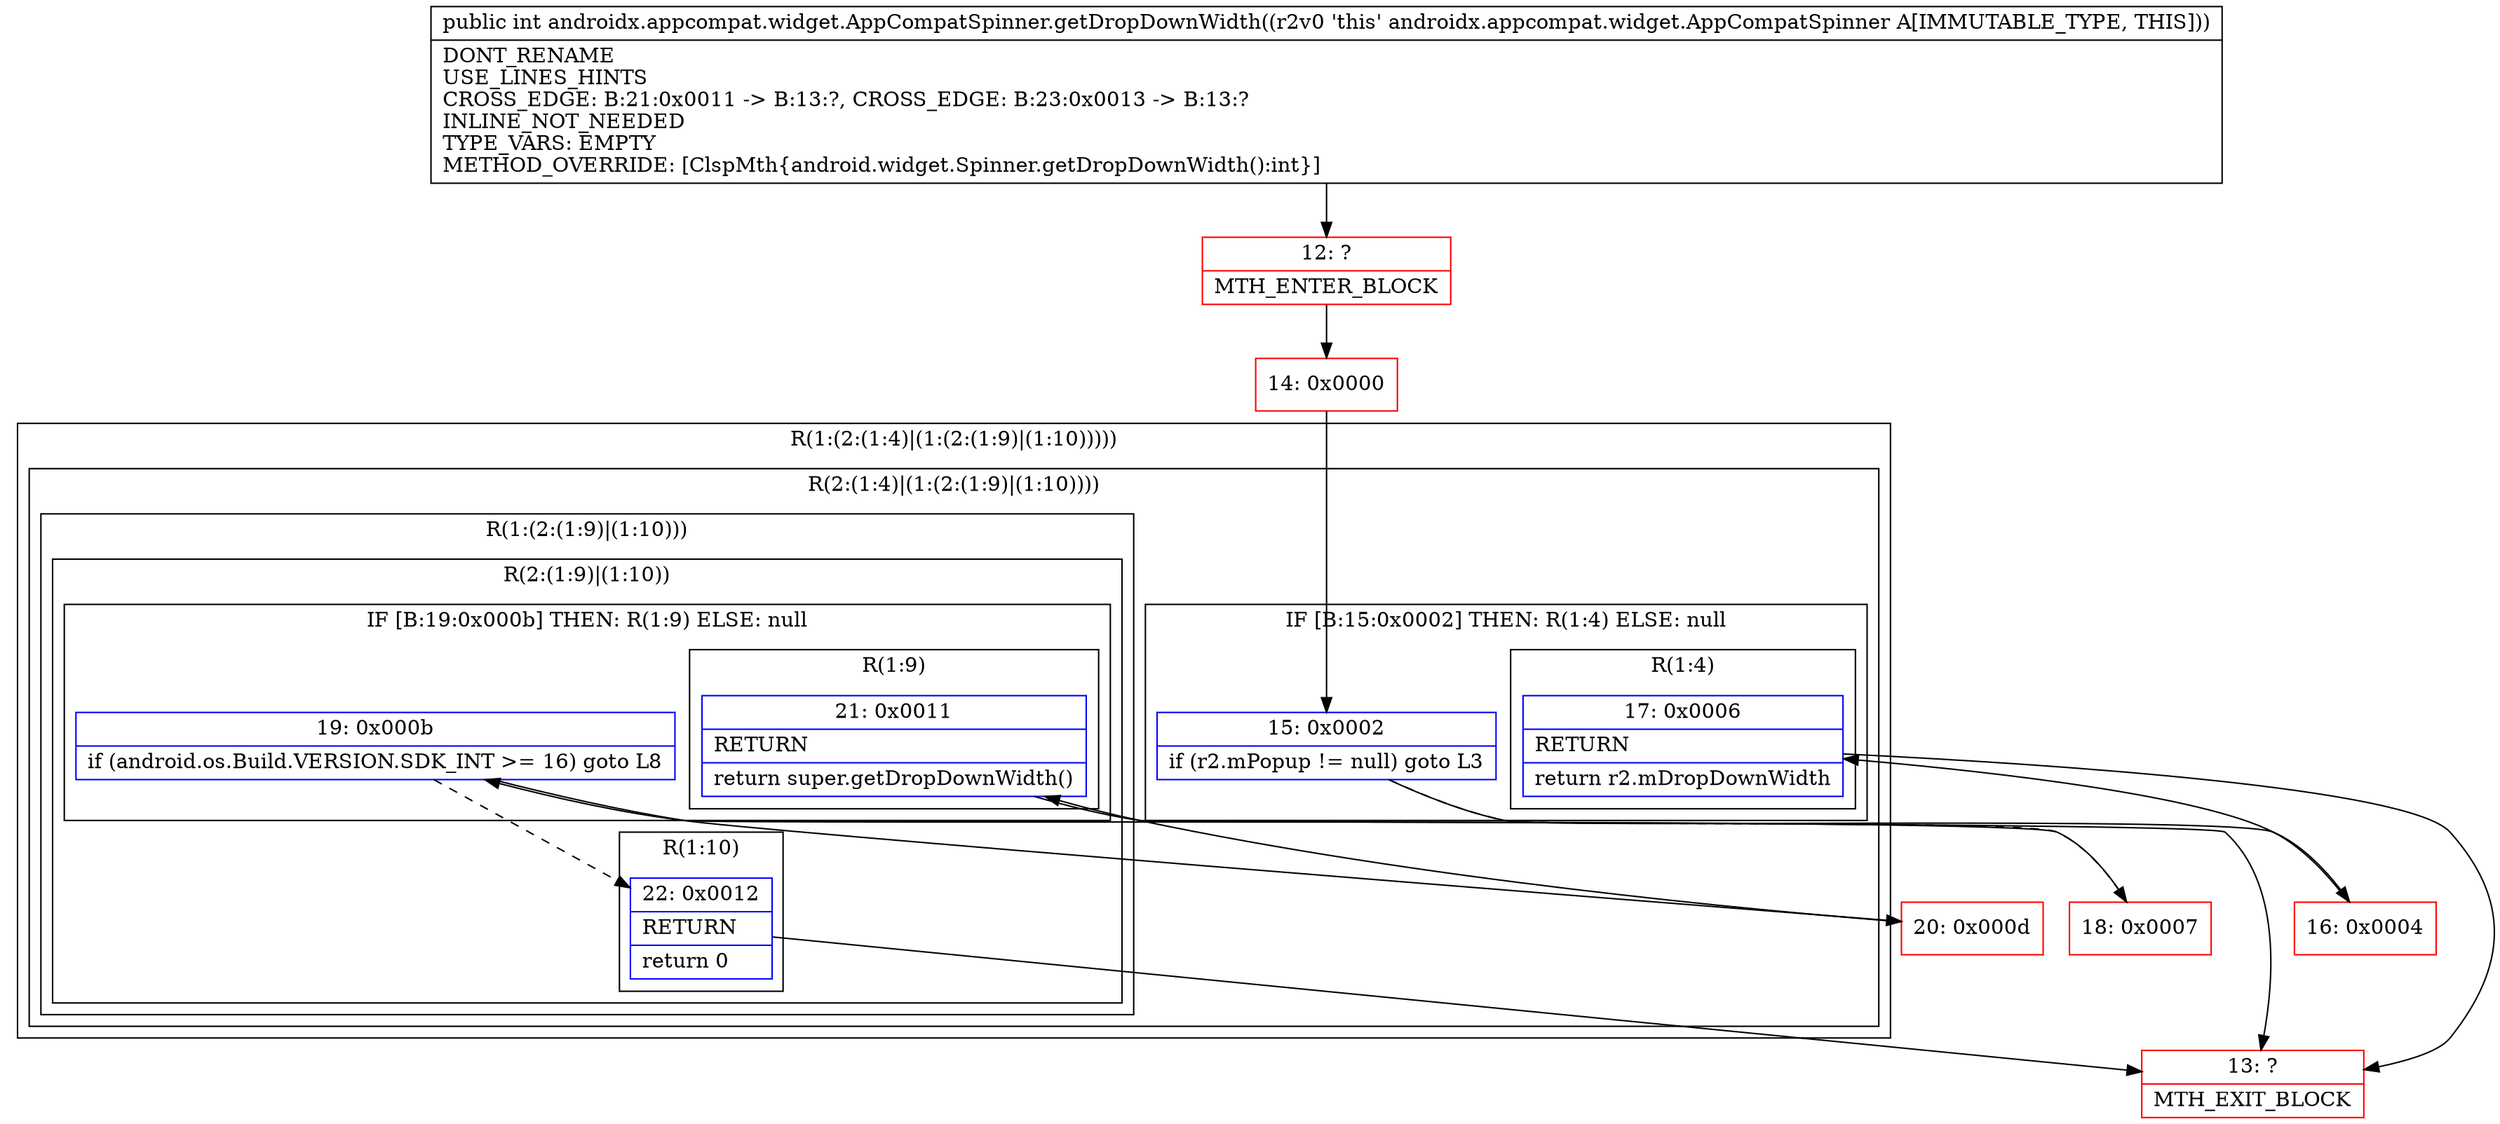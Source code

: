 digraph "CFG forandroidx.appcompat.widget.AppCompatSpinner.getDropDownWidth()I" {
subgraph cluster_Region_263749571 {
label = "R(1:(2:(1:4)|(1:(2:(1:9)|(1:10)))))";
node [shape=record,color=blue];
subgraph cluster_Region_1441672857 {
label = "R(2:(1:4)|(1:(2:(1:9)|(1:10))))";
node [shape=record,color=blue];
subgraph cluster_IfRegion_1048560069 {
label = "IF [B:15:0x0002] THEN: R(1:4) ELSE: null";
node [shape=record,color=blue];
Node_15 [shape=record,label="{15\:\ 0x0002|if (r2.mPopup != null) goto L3\l}"];
subgraph cluster_Region_1419458346 {
label = "R(1:4)";
node [shape=record,color=blue];
Node_17 [shape=record,label="{17\:\ 0x0006|RETURN\l|return r2.mDropDownWidth\l}"];
}
}
subgraph cluster_Region_412159005 {
label = "R(1:(2:(1:9)|(1:10)))";
node [shape=record,color=blue];
subgraph cluster_Region_1009738608 {
label = "R(2:(1:9)|(1:10))";
node [shape=record,color=blue];
subgraph cluster_IfRegion_2090790105 {
label = "IF [B:19:0x000b] THEN: R(1:9) ELSE: null";
node [shape=record,color=blue];
Node_19 [shape=record,label="{19\:\ 0x000b|if (android.os.Build.VERSION.SDK_INT \>= 16) goto L8\l}"];
subgraph cluster_Region_1907467783 {
label = "R(1:9)";
node [shape=record,color=blue];
Node_21 [shape=record,label="{21\:\ 0x0011|RETURN\l|return super.getDropDownWidth()\l}"];
}
}
subgraph cluster_Region_1632681416 {
label = "R(1:10)";
node [shape=record,color=blue];
Node_22 [shape=record,label="{22\:\ 0x0012|RETURN\l|return 0\l}"];
}
}
}
}
}
Node_12 [shape=record,color=red,label="{12\:\ ?|MTH_ENTER_BLOCK\l}"];
Node_14 [shape=record,color=red,label="{14\:\ 0x0000}"];
Node_16 [shape=record,color=red,label="{16\:\ 0x0004}"];
Node_13 [shape=record,color=red,label="{13\:\ ?|MTH_EXIT_BLOCK\l}"];
Node_18 [shape=record,color=red,label="{18\:\ 0x0007}"];
Node_20 [shape=record,color=red,label="{20\:\ 0x000d}"];
MethodNode[shape=record,label="{public int androidx.appcompat.widget.AppCompatSpinner.getDropDownWidth((r2v0 'this' androidx.appcompat.widget.AppCompatSpinner A[IMMUTABLE_TYPE, THIS]))  | DONT_RENAME\lUSE_LINES_HINTS\lCROSS_EDGE: B:21:0x0011 \-\> B:13:?, CROSS_EDGE: B:23:0x0013 \-\> B:13:?\lINLINE_NOT_NEEDED\lTYPE_VARS: EMPTY\lMETHOD_OVERRIDE: [ClspMth\{android.widget.Spinner.getDropDownWidth():int\}]\l}"];
MethodNode -> Node_12;Node_15 -> Node_16;
Node_15 -> Node_18[style=dashed];
Node_17 -> Node_13;
Node_19 -> Node_20;
Node_19 -> Node_22[style=dashed];
Node_21 -> Node_13;
Node_22 -> Node_13;
Node_12 -> Node_14;
Node_14 -> Node_15;
Node_16 -> Node_17;
Node_18 -> Node_19;
Node_20 -> Node_21;
}

